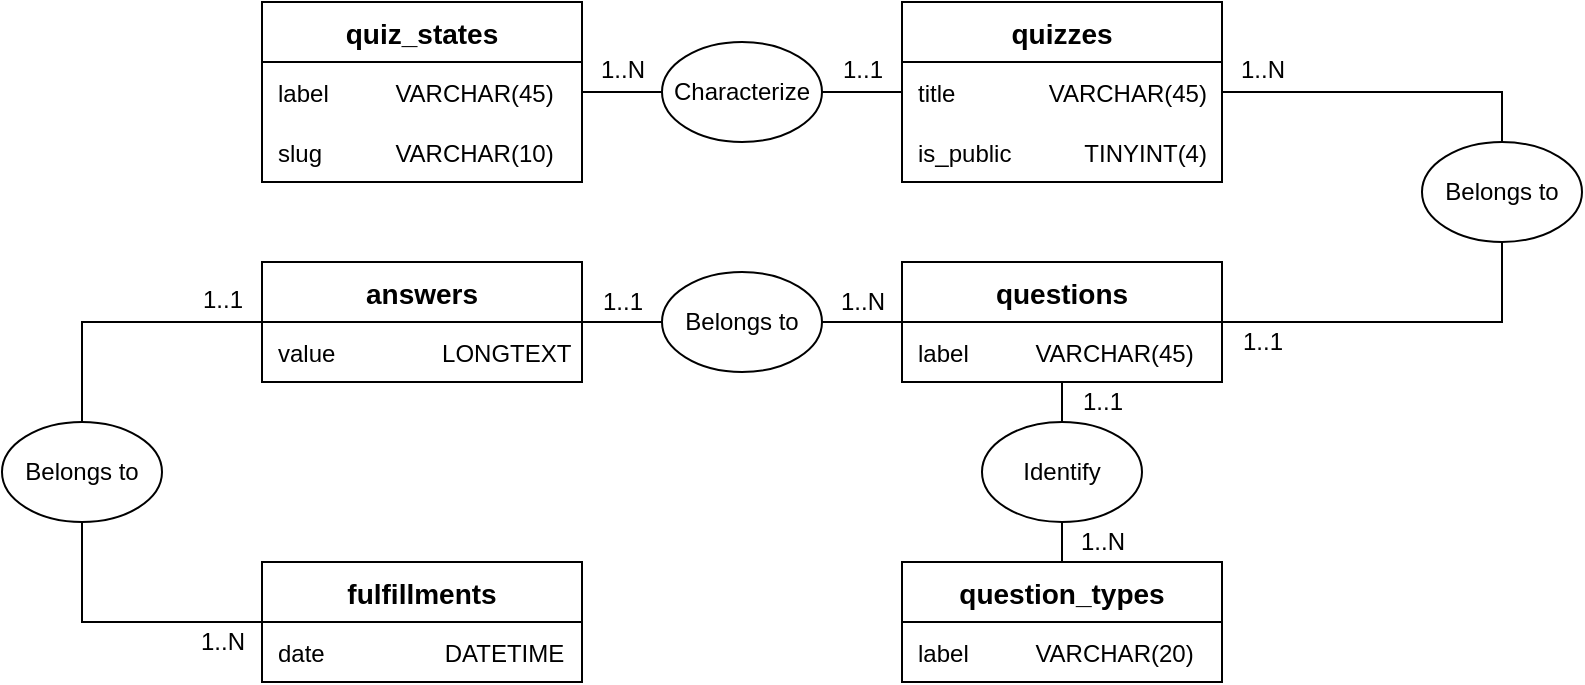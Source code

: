 <mxfile version="15.9.1" type="device"><diagram id="SE1EyAmNzTpjl4mL52B6" name="Page-1"><mxGraphModel dx="981" dy="484" grid="1" gridSize="10" guides="1" tooltips="1" connect="1" arrows="1" fold="1" page="1" pageScale="1" pageWidth="827" pageHeight="1169" math="0" shadow="0"><root><mxCell id="0"/><mxCell id="1" parent="0"/><mxCell id="wcBVkBxnw5KECgsB9qqF-18" value="quiz_states" style="swimlane;fontStyle=1;childLayout=stackLayout;horizontal=1;startSize=30;horizontalStack=0;resizeParent=1;resizeParentMax=0;resizeLast=0;collapsible=1;marginBottom=0;align=center;fontSize=14;" vertex="1" parent="1"><mxGeometry x="150" y="40" width="160" height="90" as="geometry"/></mxCell><mxCell id="wcBVkBxnw5KECgsB9qqF-22" value="label          VARCHAR(45)" style="shape=partialRectangle;connectable=0;fillColor=none;top=0;left=0;bottom=0;right=0;align=left;spacingLeft=6;overflow=hidden;" vertex="1" parent="wcBVkBxnw5KECgsB9qqF-18"><mxGeometry y="30" width="160" height="30" as="geometry"><mxRectangle width="160" height="30" as="alternateBounds"/></mxGeometry></mxCell><mxCell id="wcBVkBxnw5KECgsB9qqF-23" value="slug           VARCHAR(10)" style="shape=partialRectangle;connectable=0;fillColor=none;top=0;left=0;bottom=0;right=0;align=left;spacingLeft=6;overflow=hidden;" vertex="1" parent="wcBVkBxnw5KECgsB9qqF-18"><mxGeometry y="60" width="160" height="30" as="geometry"><mxRectangle width="160" height="30" as="alternateBounds"/></mxGeometry></mxCell><mxCell id="wcBVkBxnw5KECgsB9qqF-24" value="quizzes" style="swimlane;fontStyle=1;childLayout=stackLayout;horizontal=1;startSize=30;horizontalStack=0;resizeParent=1;resizeParentMax=0;resizeLast=0;collapsible=1;marginBottom=0;align=center;fontSize=14;" vertex="1" parent="1"><mxGeometry x="470" y="40" width="160" height="90" as="geometry"/></mxCell><mxCell id="wcBVkBxnw5KECgsB9qqF-25" value="title               VARCHAR(45)" style="shape=partialRectangle;connectable=0;fillColor=none;top=0;left=0;bottom=0;right=0;align=left;spacingLeft=6;overflow=hidden;" vertex="1" parent="wcBVkBxnw5KECgsB9qqF-24"><mxGeometry y="30" width="160" height="30" as="geometry"><mxRectangle width="160" height="30" as="alternateBounds"/></mxGeometry></mxCell><mxCell id="wcBVkBxnw5KECgsB9qqF-26" value="is_public            TINYINT(4)" style="shape=partialRectangle;connectable=0;fillColor=none;top=0;left=0;bottom=0;right=0;align=left;spacingLeft=6;overflow=hidden;" vertex="1" parent="wcBVkBxnw5KECgsB9qqF-24"><mxGeometry y="60" width="160" height="30" as="geometry"><mxRectangle width="160" height="30" as="alternateBounds"/></mxGeometry></mxCell><mxCell id="wcBVkBxnw5KECgsB9qqF-27" value="question_types" style="swimlane;fontStyle=1;childLayout=stackLayout;horizontal=1;startSize=30;horizontalStack=0;resizeParent=1;resizeParentMax=0;resizeLast=0;collapsible=1;marginBottom=0;align=center;fontSize=14;" vertex="1" parent="1"><mxGeometry x="470" y="320" width="160" height="60" as="geometry"/></mxCell><mxCell id="wcBVkBxnw5KECgsB9qqF-28" value="label          VARCHAR(20)" style="shape=partialRectangle;connectable=0;fillColor=none;top=0;left=0;bottom=0;right=0;align=left;spacingLeft=6;overflow=hidden;" vertex="1" parent="wcBVkBxnw5KECgsB9qqF-27"><mxGeometry y="30" width="160" height="30" as="geometry"><mxRectangle width="160" height="30" as="alternateBounds"/></mxGeometry></mxCell><mxCell id="wcBVkBxnw5KECgsB9qqF-30" value="questions" style="swimlane;fontStyle=1;childLayout=stackLayout;horizontal=1;startSize=30;horizontalStack=0;resizeParent=1;resizeParentMax=0;resizeLast=0;collapsible=1;marginBottom=0;align=center;fontSize=14;" vertex="1" parent="1"><mxGeometry x="470" y="170" width="160" height="60" as="geometry"/></mxCell><mxCell id="wcBVkBxnw5KECgsB9qqF-31" value="label          VARCHAR(45)" style="shape=partialRectangle;connectable=0;fillColor=none;top=0;left=0;bottom=0;right=0;align=left;spacingLeft=6;overflow=hidden;" vertex="1" parent="wcBVkBxnw5KECgsB9qqF-30"><mxGeometry y="30" width="160" height="30" as="geometry"><mxRectangle width="160" height="30" as="alternateBounds"/></mxGeometry></mxCell><mxCell id="wcBVkBxnw5KECgsB9qqF-34" value="fulfillments" style="swimlane;fontStyle=1;childLayout=stackLayout;horizontal=1;startSize=30;horizontalStack=0;resizeParent=1;resizeParentMax=0;resizeLast=0;collapsible=1;marginBottom=0;align=center;fontSize=14;" vertex="1" parent="1"><mxGeometry x="150" y="320" width="160" height="60" as="geometry"/></mxCell><mxCell id="wcBVkBxnw5KECgsB9qqF-35" value="date                   DATETIME" style="shape=partialRectangle;connectable=0;fillColor=none;top=0;left=0;bottom=0;right=0;align=left;spacingLeft=6;overflow=hidden;" vertex="1" parent="wcBVkBxnw5KECgsB9qqF-34"><mxGeometry y="30" width="160" height="30" as="geometry"><mxRectangle width="160" height="30" as="alternateBounds"/></mxGeometry></mxCell><mxCell id="wcBVkBxnw5KECgsB9qqF-37" value="answers" style="swimlane;fontStyle=1;childLayout=stackLayout;horizontal=1;startSize=30;horizontalStack=0;resizeParent=1;resizeParentMax=0;resizeLast=0;collapsible=1;marginBottom=0;align=center;fontSize=14;" vertex="1" parent="1"><mxGeometry x="150" y="170" width="160" height="60" as="geometry"/></mxCell><mxCell id="wcBVkBxnw5KECgsB9qqF-39" value="value                LONGTEXT" style="shape=partialRectangle;connectable=0;fillColor=none;top=0;left=0;bottom=0;right=0;align=left;spacingLeft=6;overflow=hidden;" vertex="1" parent="wcBVkBxnw5KECgsB9qqF-37"><mxGeometry y="30" width="160" height="30" as="geometry"><mxRectangle width="160" height="30" as="alternateBounds"/></mxGeometry></mxCell><mxCell id="wcBVkBxnw5KECgsB9qqF-40" value="Characterize" style="ellipse;whiteSpace=wrap;html=1;" vertex="1" parent="1"><mxGeometry x="350" y="60" width="80" height="50" as="geometry"/></mxCell><mxCell id="wcBVkBxnw5KECgsB9qqF-41" value="" style="endArrow=none;html=1;rounded=0;exitX=1;exitY=0.5;exitDx=0;exitDy=0;entryX=0;entryY=0.5;entryDx=0;entryDy=0;edgeStyle=orthogonalEdgeStyle;" edge="1" parent="1" source="wcBVkBxnw5KECgsB9qqF-18" target="wcBVkBxnw5KECgsB9qqF-40"><mxGeometry width="50" height="50" relative="1" as="geometry"><mxPoint x="300" y="150" as="sourcePoint"/><mxPoint x="350" y="100" as="targetPoint"/></mxGeometry></mxCell><mxCell id="wcBVkBxnw5KECgsB9qqF-42" value="" style="endArrow=none;html=1;rounded=0;exitX=0;exitY=0.5;exitDx=0;exitDy=0;entryX=1;entryY=0.5;entryDx=0;entryDy=0;edgeStyle=orthogonalEdgeStyle;" edge="1" parent="1" source="wcBVkBxnw5KECgsB9qqF-24" target="wcBVkBxnw5KECgsB9qqF-40"><mxGeometry width="50" height="50" relative="1" as="geometry"><mxPoint x="320" y="95" as="sourcePoint"/><mxPoint x="360.0" y="95" as="targetPoint"/></mxGeometry></mxCell><mxCell id="wcBVkBxnw5KECgsB9qqF-43" value="1..N" style="text;html=1;align=center;verticalAlign=middle;resizable=0;points=[];autosize=1;strokeColor=none;fillColor=none;" vertex="1" parent="1"><mxGeometry x="310" y="64" width="40" height="20" as="geometry"/></mxCell><mxCell id="wcBVkBxnw5KECgsB9qqF-44" value="1..1" style="text;html=1;align=center;verticalAlign=middle;resizable=0;points=[];autosize=1;strokeColor=none;fillColor=none;" vertex="1" parent="1"><mxGeometry x="430" y="64" width="40" height="20" as="geometry"/></mxCell><mxCell id="wcBVkBxnw5KECgsB9qqF-45" value="Belongs to" style="ellipse;whiteSpace=wrap;html=1;" vertex="1" parent="1"><mxGeometry x="730" y="110" width="80" height="50" as="geometry"/></mxCell><mxCell id="wcBVkBxnw5KECgsB9qqF-46" value="" style="endArrow=none;html=1;rounded=0;entryX=1;entryY=0.5;entryDx=0;entryDy=0;exitX=0.5;exitY=0;exitDx=0;exitDy=0;edgeStyle=orthogonalEdgeStyle;" edge="1" parent="1" source="wcBVkBxnw5KECgsB9qqF-45" target="wcBVkBxnw5KECgsB9qqF-24"><mxGeometry width="50" height="50" relative="1" as="geometry"><mxPoint x="600" y="250" as="sourcePoint"/><mxPoint x="650" y="200" as="targetPoint"/><Array as="points"><mxPoint x="770" y="85"/></Array></mxGeometry></mxCell><mxCell id="wcBVkBxnw5KECgsB9qqF-47" value="" style="endArrow=none;html=1;rounded=0;exitX=0.5;exitY=1;exitDx=0;exitDy=0;entryX=1;entryY=0.5;entryDx=0;entryDy=0;edgeStyle=orthogonalEdgeStyle;" edge="1" parent="1" source="wcBVkBxnw5KECgsB9qqF-45" target="wcBVkBxnw5KECgsB9qqF-30"><mxGeometry width="50" height="50" relative="1" as="geometry"><mxPoint x="600" y="250" as="sourcePoint"/><mxPoint x="650" y="200" as="targetPoint"/><Array as="points"><mxPoint x="770" y="200"/></Array></mxGeometry></mxCell><mxCell id="wcBVkBxnw5KECgsB9qqF-48" value="1..1" style="text;html=1;align=center;verticalAlign=middle;resizable=0;points=[];autosize=1;strokeColor=none;fillColor=none;" vertex="1" parent="1"><mxGeometry x="630" y="200" width="40" height="20" as="geometry"/></mxCell><mxCell id="wcBVkBxnw5KECgsB9qqF-49" value="1..N" style="text;html=1;align=center;verticalAlign=middle;resizable=0;points=[];autosize=1;strokeColor=none;fillColor=none;" vertex="1" parent="1"><mxGeometry x="630" y="64" width="40" height="20" as="geometry"/></mxCell><mxCell id="wcBVkBxnw5KECgsB9qqF-51" value="Belongs to" style="ellipse;whiteSpace=wrap;html=1;" vertex="1" parent="1"><mxGeometry x="350" y="175" width="80" height="50" as="geometry"/></mxCell><mxCell id="wcBVkBxnw5KECgsB9qqF-52" value="" style="endArrow=none;html=1;rounded=0;exitX=1;exitY=0.5;exitDx=0;exitDy=0;" edge="1" parent="1" source="wcBVkBxnw5KECgsB9qqF-37"><mxGeometry width="50" height="50" relative="1" as="geometry"><mxPoint x="380" y="250" as="sourcePoint"/><mxPoint x="350" y="200" as="targetPoint"/></mxGeometry></mxCell><mxCell id="wcBVkBxnw5KECgsB9qqF-53" value="" style="endArrow=none;html=1;rounded=0;entryX=0;entryY=0.5;entryDx=0;entryDy=0;" edge="1" parent="1" target="wcBVkBxnw5KECgsB9qqF-30"><mxGeometry width="50" height="50" relative="1" as="geometry"><mxPoint x="430" y="200" as="sourcePoint"/><mxPoint x="360" y="210" as="targetPoint"/></mxGeometry></mxCell><mxCell id="wcBVkBxnw5KECgsB9qqF-54" value="1..1" style="text;html=1;align=center;verticalAlign=middle;resizable=0;points=[];autosize=1;strokeColor=none;fillColor=none;" vertex="1" parent="1"><mxGeometry x="310" y="180" width="40" height="20" as="geometry"/></mxCell><mxCell id="wcBVkBxnw5KECgsB9qqF-55" value="1..N" style="text;html=1;align=center;verticalAlign=middle;resizable=0;points=[];autosize=1;strokeColor=none;fillColor=none;" vertex="1" parent="1"><mxGeometry x="430" y="180" width="40" height="20" as="geometry"/></mxCell><mxCell id="wcBVkBxnw5KECgsB9qqF-58" value="Belongs to" style="ellipse;whiteSpace=wrap;html=1;" vertex="1" parent="1"><mxGeometry x="20" y="250" width="80" height="50" as="geometry"/></mxCell><mxCell id="wcBVkBxnw5KECgsB9qqF-59" value="" style="endArrow=none;html=1;rounded=0;exitX=0.5;exitY=0;exitDx=0;exitDy=0;entryX=0;entryY=0.5;entryDx=0;entryDy=0;edgeStyle=orthogonalEdgeStyle;" edge="1" parent="1" source="wcBVkBxnw5KECgsB9qqF-58" target="wcBVkBxnw5KECgsB9qqF-37"><mxGeometry width="50" height="50" relative="1" as="geometry"><mxPoint x="60" y="210" as="sourcePoint"/><mxPoint x="110" y="160" as="targetPoint"/></mxGeometry></mxCell><mxCell id="wcBVkBxnw5KECgsB9qqF-60" value="" style="endArrow=none;html=1;rounded=0;exitX=0.5;exitY=1;exitDx=0;exitDy=0;entryX=0;entryY=0.5;entryDx=0;entryDy=0;edgeStyle=orthogonalEdgeStyle;" edge="1" parent="1" source="wcBVkBxnw5KECgsB9qqF-58" target="wcBVkBxnw5KECgsB9qqF-34"><mxGeometry width="50" height="50" relative="1" as="geometry"><mxPoint x="60" y="210" as="sourcePoint"/><mxPoint x="110" y="160" as="targetPoint"/></mxGeometry></mxCell><mxCell id="wcBVkBxnw5KECgsB9qqF-61" value="1..1" style="text;html=1;align=center;verticalAlign=middle;resizable=0;points=[];autosize=1;strokeColor=none;fillColor=none;" vertex="1" parent="1"><mxGeometry x="110" y="179" width="40" height="20" as="geometry"/></mxCell><mxCell id="wcBVkBxnw5KECgsB9qqF-62" value="1..N" style="text;html=1;align=center;verticalAlign=middle;resizable=0;points=[];autosize=1;strokeColor=none;fillColor=none;" vertex="1" parent="1"><mxGeometry x="110" y="350" width="40" height="20" as="geometry"/></mxCell><mxCell id="wcBVkBxnw5KECgsB9qqF-65" value="Identify" style="ellipse;whiteSpace=wrap;html=1;" vertex="1" parent="1"><mxGeometry x="510" y="250" width="80" height="50" as="geometry"/></mxCell><mxCell id="wcBVkBxnw5KECgsB9qqF-66" value="" style="endArrow=none;html=1;rounded=0;exitX=0.5;exitY=0;exitDx=0;exitDy=0;entryX=0.5;entryY=1;entryDx=0;entryDy=0;" edge="1" parent="1" source="wcBVkBxnw5KECgsB9qqF-27" target="wcBVkBxnw5KECgsB9qqF-65"><mxGeometry width="50" height="50" relative="1" as="geometry"><mxPoint x="440" y="250" as="sourcePoint"/><mxPoint x="490" y="200" as="targetPoint"/></mxGeometry></mxCell><mxCell id="wcBVkBxnw5KECgsB9qqF-67" value="" style="endArrow=none;html=1;rounded=0;entryX=0.5;entryY=1;entryDx=0;entryDy=0;" edge="1" parent="1" target="wcBVkBxnw5KECgsB9qqF-30"><mxGeometry width="50" height="50" relative="1" as="geometry"><mxPoint x="550" y="250" as="sourcePoint"/><mxPoint x="560" y="310" as="targetPoint"/></mxGeometry></mxCell><mxCell id="wcBVkBxnw5KECgsB9qqF-68" value="1..1" style="text;html=1;align=center;verticalAlign=middle;resizable=0;points=[];autosize=1;strokeColor=none;fillColor=none;" vertex="1" parent="1"><mxGeometry x="550" y="230" width="40" height="20" as="geometry"/></mxCell><mxCell id="wcBVkBxnw5KECgsB9qqF-69" value="1..N" style="text;html=1;align=center;verticalAlign=middle;resizable=0;points=[];autosize=1;strokeColor=none;fillColor=none;" vertex="1" parent="1"><mxGeometry x="550" y="300" width="40" height="20" as="geometry"/></mxCell></root></mxGraphModel></diagram></mxfile>